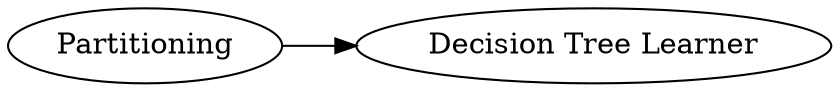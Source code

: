 digraph {
	"-1025147844965599558_75" [label="Decision Tree Learner"]
	"-1025147844965599558_291" [label=Partitioning]
	"-1025147844965599558_291" -> "-1025147844965599558_75"
	rankdir=LR
}
